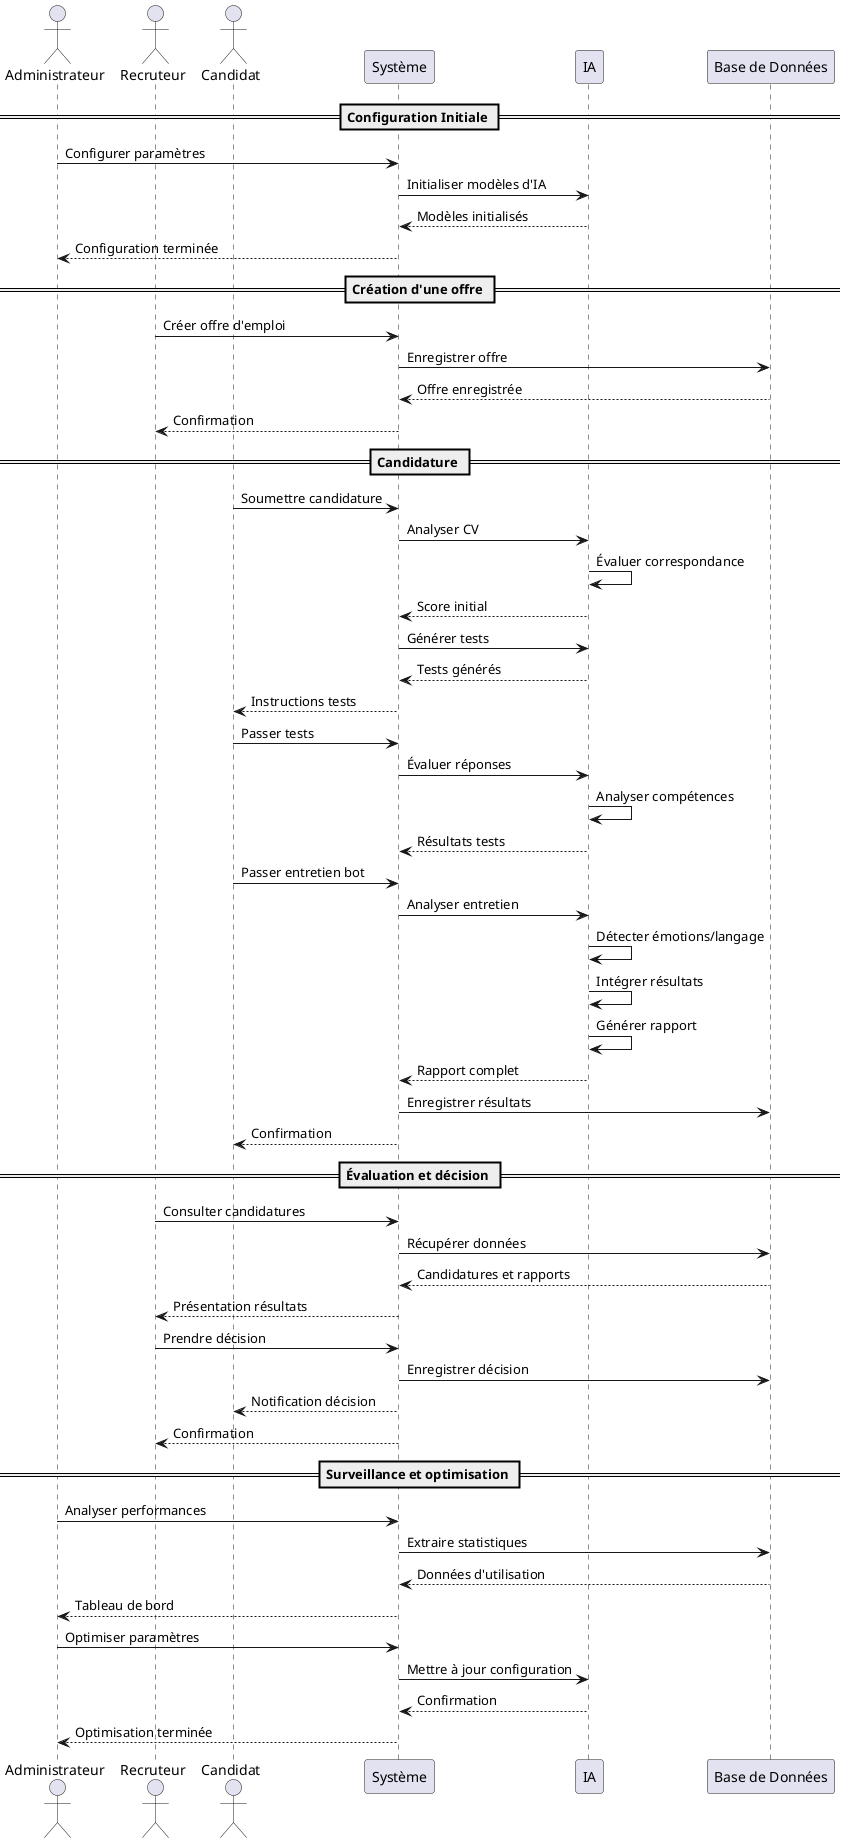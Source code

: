 @startuml
actor Administrateur
actor Recruteur
actor Candidat
participant "Système" as System
participant "IA" as AI
participant "Base de Données" as DB

== Configuration Initiale ==

Administrateur -> System: Configurer paramètres
System -> AI: Initialiser modèles d'IA
AI --> System: Modèles initialisés
System --> Administrateur: Configuration terminée

== Création d'une offre ==

Recruteur -> System: Créer offre d'emploi
System -> DB: Enregistrer offre
DB --> System: Offre enregistrée
System --> Recruteur: Confirmation

== Candidature ==

Candidat -> System: Soumettre candidature
System -> AI: Analyser CV
AI -> AI: Évaluer correspondance
AI --> System: Score initial
System -> AI: Générer tests
AI --> System: Tests générés
System --> Candidat: Instructions tests

Candidat -> System: Passer tests
System -> AI: Évaluer réponses
AI -> AI: Analyser compétences
AI --> System: Résultats tests

Candidat -> System: Passer entretien bot
System -> AI: Analyser entretien
AI -> AI: Détecter émotions/langage
AI -> AI: Intégrer résultats
AI -> AI: Générer rapport
AI --> System: Rapport complet
System -> DB: Enregistrer résultats
System --> Candidat: Confirmation

== Évaluation et décision ==

Recruteur -> System: Consulter candidatures
System -> DB: Récupérer données
DB --> System: Candidatures et rapports
System --> Recruteur: Présentation résultats

Recruteur -> System: Prendre décision
System -> DB: Enregistrer décision
System --> Candidat: Notification décision
System --> Recruteur: Confirmation

== Surveillance et optimisation ==

Administrateur -> System: Analyser performances
System -> DB: Extraire statistiques
DB --> System: Données d'utilisation
System --> Administrateur: Tableau de bord

Administrateur -> System: Optimiser paramètres
System -> AI: Mettre à jour configuration
AI --> System: Confirmation
System --> Administrateur: Optimisation terminée
@enduml